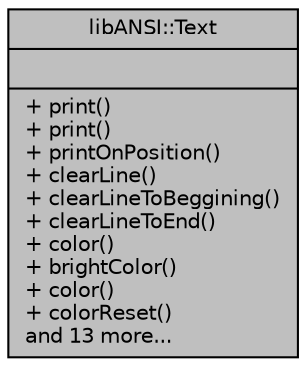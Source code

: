digraph "libANSI::Text"
{
 // LATEX_PDF_SIZE
  edge [fontname="Helvetica",fontsize="10",labelfontname="Helvetica",labelfontsize="10"];
  node [fontname="Helvetica",fontsize="10",shape=record];
  Node1 [label="{libANSI::Text\n||+ print()\l+ print()\l+ printOnPosition()\l+ clearLine()\l+ clearLineToBeggining()\l+ clearLineToEnd()\l+ color()\l+ brightColor()\l+ color()\l+ colorReset()\land 13 more...\l}",height=0.2,width=0.4,color="black", fillcolor="grey75", style="filled", fontcolor="black",tooltip=" "];
}
